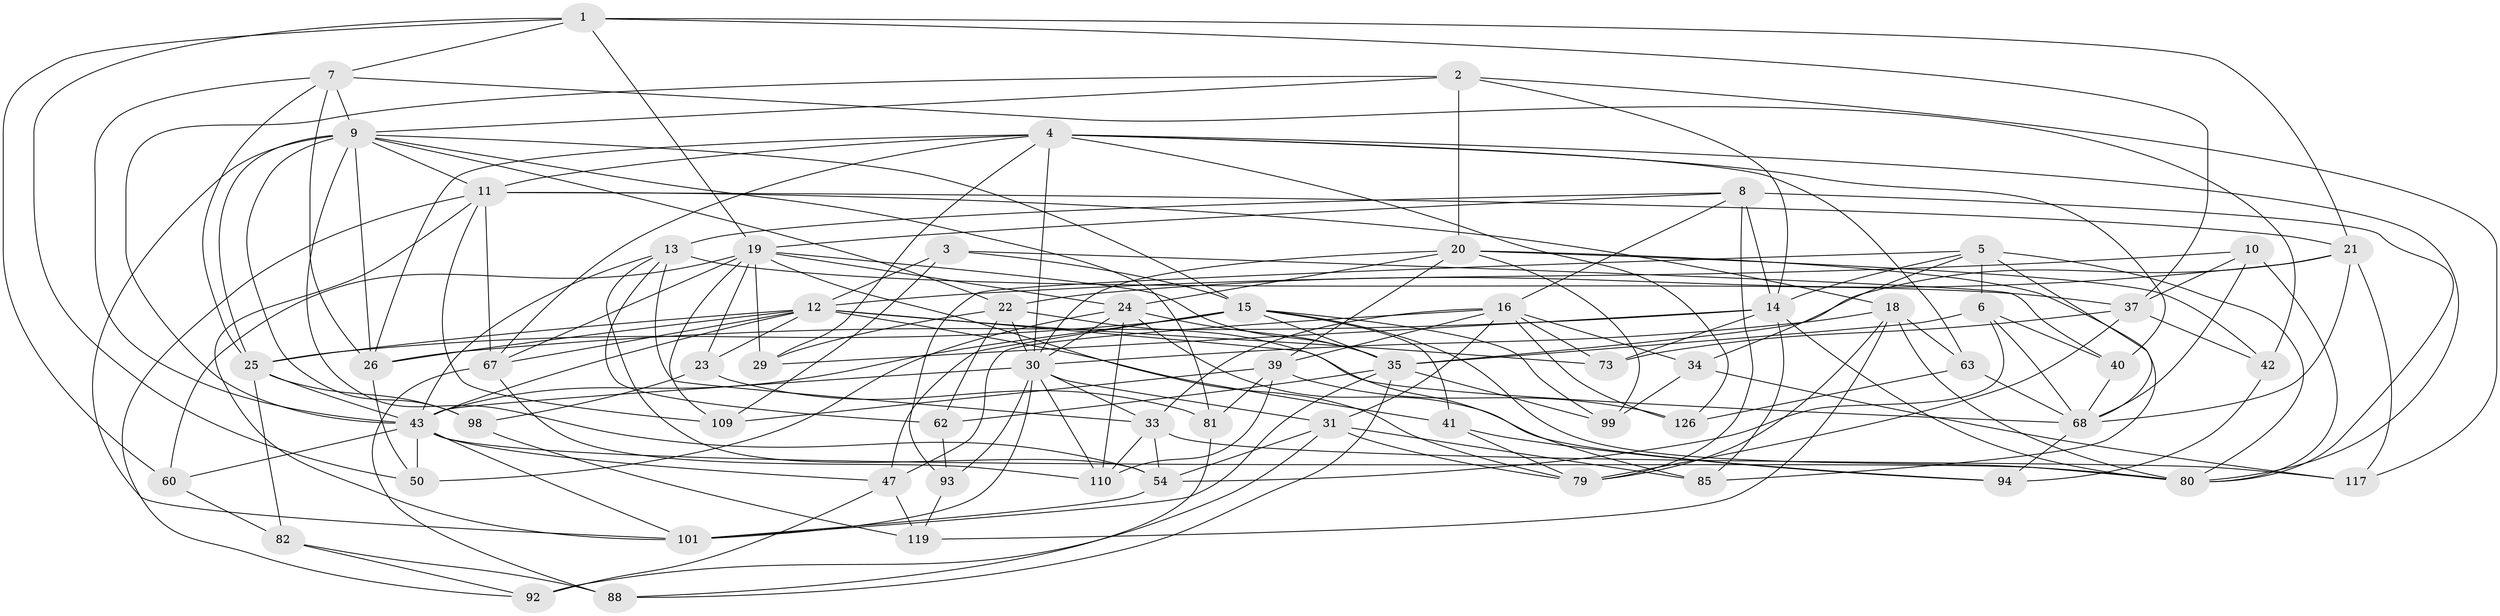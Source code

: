 // original degree distribution, {4: 1.0}
// Generated by graph-tools (version 1.1) at 2025/16/03/09/25 04:16:33]
// undirected, 63 vertices, 184 edges
graph export_dot {
graph [start="1"]
  node [color=gray90,style=filled];
  1 [super="+46"];
  2 [super="+17"];
  3;
  4 [super="+32+27"];
  5 [super="+104"];
  6 [super="+84"];
  7 [super="+116"];
  8 [super="+76"];
  9 [super="+107+121+28"];
  10;
  11 [super="+70+36"];
  12 [super="+57+48"];
  13 [super="+38"];
  14 [super="+56"];
  15 [super="+123+115+89"];
  16 [super="+55"];
  18 [super="+97"];
  19 [super="+49+87"];
  20 [super="+64+44"];
  21 [super="+52"];
  22 [super="+114"];
  23;
  24 [super="+96"];
  25 [super="+83"];
  26 [super="+95"];
  29;
  30 [super="+75+58+120"];
  31 [super="+51"];
  33 [super="+113"];
  34;
  35 [super="+45"];
  37 [super="+105"];
  39 [super="+90"];
  40;
  41;
  42;
  43 [super="+78+65"];
  47 [super="+53"];
  50;
  54 [super="+108"];
  60;
  62;
  63;
  67 [super="+112"];
  68 [super="+69"];
  73;
  79 [super="+102"];
  80 [super="+91"];
  81;
  82;
  85;
  88;
  92;
  93;
  94;
  98;
  99;
  101 [super="+103"];
  109;
  110 [super="+118"];
  117;
  119;
  126;
  1 -- 21;
  1 -- 60;
  1 -- 50;
  1 -- 37;
  1 -- 7;
  1 -- 19;
  2 -- 117;
  2 -- 14;
  2 -- 43;
  2 -- 20 [weight=2];
  2 -- 9;
  3 -- 40;
  3 -- 109;
  3 -- 15;
  3 -- 12;
  4 -- 26;
  4 -- 126;
  4 -- 29;
  4 -- 80;
  4 -- 40;
  4 -- 30 [weight=2];
  4 -- 63;
  4 -- 67;
  4 -- 11;
  5 -- 34;
  5 -- 93;
  5 -- 80;
  5 -- 14;
  5 -- 6;
  5 -- 68;
  6 -- 54;
  6 -- 35 [weight=2];
  6 -- 40;
  6 -- 68;
  7 -- 42;
  7 -- 25;
  7 -- 26;
  7 -- 43;
  7 -- 9;
  8 -- 80;
  8 -- 13;
  8 -- 14;
  8 -- 19;
  8 -- 79;
  8 -- 16;
  9 -- 98;
  9 -- 81;
  9 -- 15;
  9 -- 22;
  9 -- 11;
  9 -- 25 [weight=2];
  9 -- 54;
  9 -- 26;
  9 -- 101;
  10 -- 37;
  10 -- 80;
  10 -- 12;
  10 -- 68;
  11 -- 92;
  11 -- 67;
  11 -- 18;
  11 -- 101;
  11 -- 109;
  11 -- 21;
  12 -- 41;
  12 -- 26;
  12 -- 23;
  12 -- 25;
  12 -- 43;
  12 -- 73;
  12 -- 67;
  12 -- 68;
  13 -- 62;
  13 -- 37;
  13 -- 43;
  13 -- 54;
  13 -- 33;
  14 -- 26;
  14 -- 85;
  14 -- 29;
  14 -- 80;
  14 -- 73;
  15 -- 80;
  15 -- 41;
  15 -- 43;
  15 -- 35;
  15 -- 99;
  15 -- 25;
  15 -- 47 [weight=2];
  16 -- 73;
  16 -- 126;
  16 -- 47;
  16 -- 33;
  16 -- 34;
  16 -- 39;
  16 -- 31;
  18 -- 119;
  18 -- 30;
  18 -- 80;
  18 -- 79;
  18 -- 63;
  19 -- 79;
  19 -- 35;
  19 -- 67;
  19 -- 60;
  19 -- 29;
  19 -- 24;
  19 -- 109;
  19 -- 23;
  20 -- 42;
  20 -- 30;
  20 -- 39;
  20 -- 24;
  20 -- 99;
  20 -- 85;
  21 -- 35;
  21 -- 117;
  21 -- 68;
  21 -- 22;
  22 -- 30;
  22 -- 29;
  22 -- 85;
  22 -- 62;
  23 -- 81;
  23 -- 98;
  24 -- 50;
  24 -- 94;
  24 -- 30;
  24 -- 35;
  24 -- 110 [weight=2];
  25 -- 82;
  25 -- 98;
  25 -- 43;
  26 -- 50;
  30 -- 101;
  30 -- 93;
  30 -- 110;
  30 -- 43;
  30 -- 31;
  30 -- 33;
  31 -- 54;
  31 -- 79;
  31 -- 92;
  31 -- 85;
  33 -- 54;
  33 -- 117;
  33 -- 110;
  34 -- 99;
  34 -- 117;
  35 -- 101;
  35 -- 99;
  35 -- 88;
  35 -- 62;
  37 -- 73;
  37 -- 42;
  37 -- 79;
  39 -- 109;
  39 -- 81;
  39 -- 126;
  39 -- 110;
  40 -- 68;
  41 -- 94;
  41 -- 79;
  42 -- 94;
  43 -- 80;
  43 -- 50;
  43 -- 101;
  43 -- 60;
  43 -- 47;
  47 -- 119;
  47 -- 92;
  54 -- 101;
  60 -- 82;
  62 -- 93;
  63 -- 68;
  63 -- 126;
  67 -- 110;
  67 -- 88;
  68 -- 94;
  81 -- 88;
  82 -- 92;
  82 -- 88;
  93 -- 119;
  98 -- 119;
}
